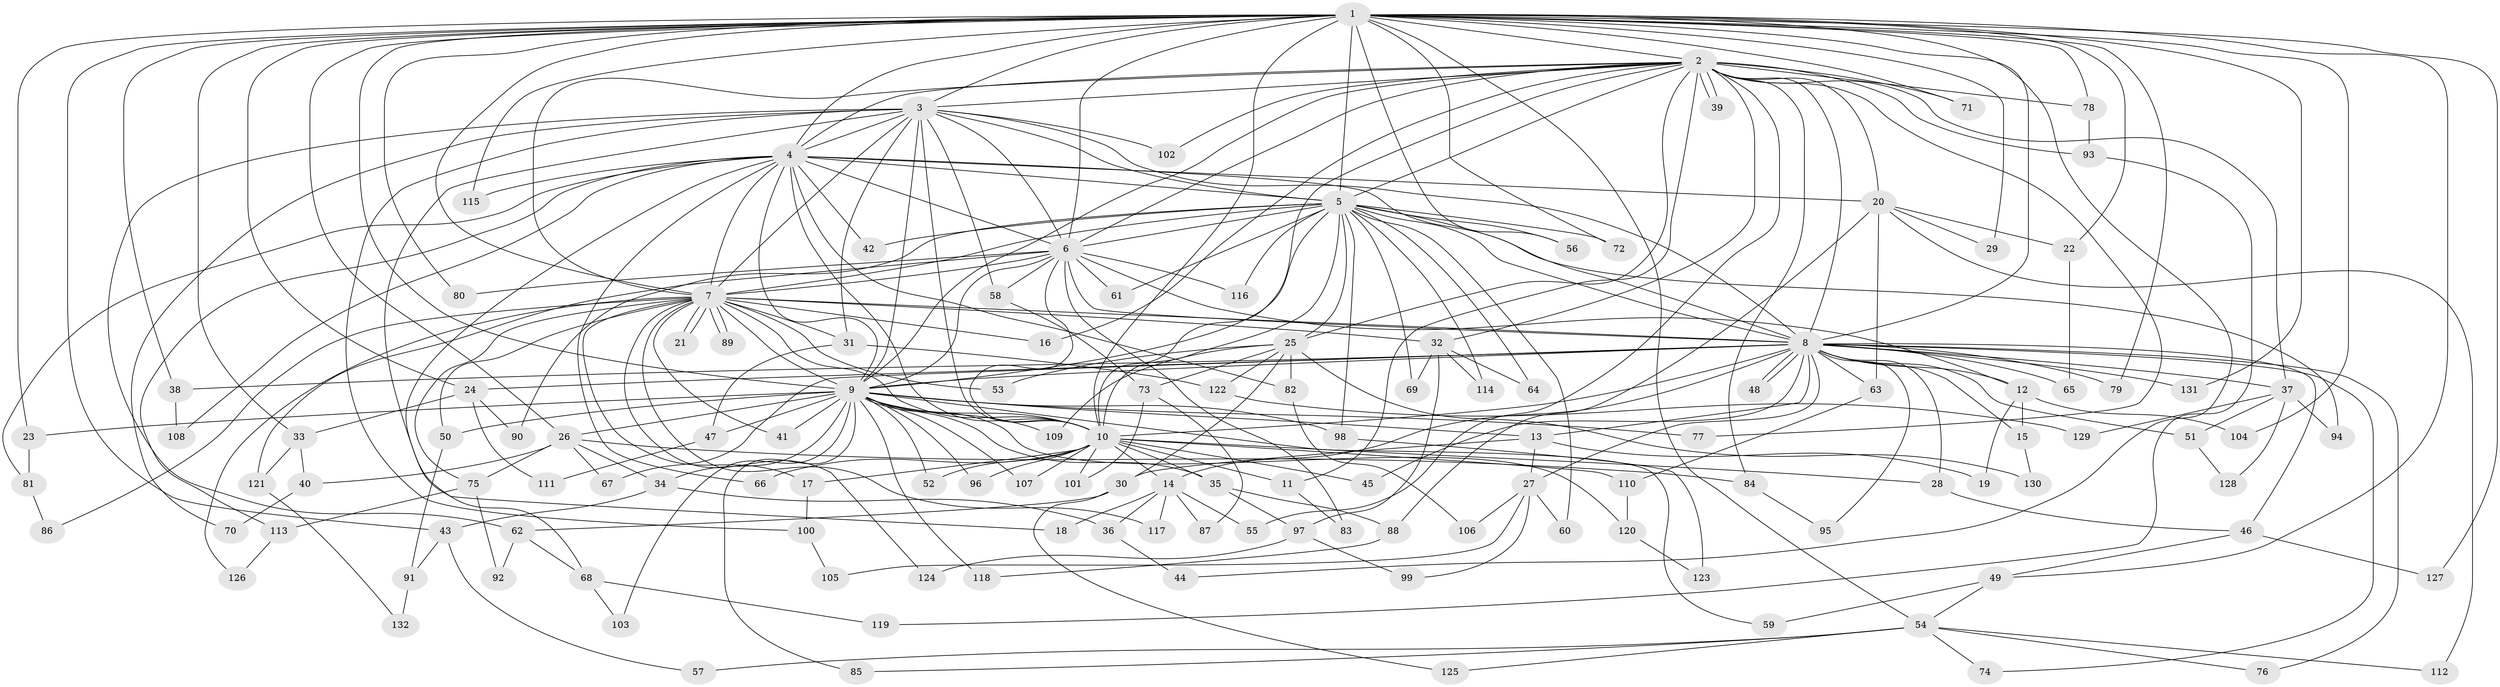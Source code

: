 // Generated by graph-tools (version 1.1) at 2025/49/03/09/25 03:49:34]
// undirected, 132 vertices, 289 edges
graph export_dot {
graph [start="1"]
  node [color=gray90,style=filled];
  1;
  2;
  3;
  4;
  5;
  6;
  7;
  8;
  9;
  10;
  11;
  12;
  13;
  14;
  15;
  16;
  17;
  18;
  19;
  20;
  21;
  22;
  23;
  24;
  25;
  26;
  27;
  28;
  29;
  30;
  31;
  32;
  33;
  34;
  35;
  36;
  37;
  38;
  39;
  40;
  41;
  42;
  43;
  44;
  45;
  46;
  47;
  48;
  49;
  50;
  51;
  52;
  53;
  54;
  55;
  56;
  57;
  58;
  59;
  60;
  61;
  62;
  63;
  64;
  65;
  66;
  67;
  68;
  69;
  70;
  71;
  72;
  73;
  74;
  75;
  76;
  77;
  78;
  79;
  80;
  81;
  82;
  83;
  84;
  85;
  86;
  87;
  88;
  89;
  90;
  91;
  92;
  93;
  94;
  95;
  96;
  97;
  98;
  99;
  100;
  101;
  102;
  103;
  104;
  105;
  106;
  107;
  108;
  109;
  110;
  111;
  112;
  113;
  114;
  115;
  116;
  117;
  118;
  119;
  120;
  121;
  122;
  123;
  124;
  125;
  126;
  127;
  128;
  129;
  130;
  131;
  132;
  1 -- 2;
  1 -- 3;
  1 -- 4;
  1 -- 5;
  1 -- 6;
  1 -- 7;
  1 -- 8;
  1 -- 9;
  1 -- 10;
  1 -- 22;
  1 -- 23;
  1 -- 24;
  1 -- 26;
  1 -- 29;
  1 -- 33;
  1 -- 38;
  1 -- 43;
  1 -- 44;
  1 -- 49;
  1 -- 54;
  1 -- 56;
  1 -- 71;
  1 -- 72;
  1 -- 78;
  1 -- 79;
  1 -- 80;
  1 -- 104;
  1 -- 115;
  1 -- 127;
  1 -- 131;
  2 -- 3;
  2 -- 4;
  2 -- 5;
  2 -- 6;
  2 -- 7;
  2 -- 8;
  2 -- 9;
  2 -- 10;
  2 -- 11;
  2 -- 16;
  2 -- 20;
  2 -- 25;
  2 -- 32;
  2 -- 37;
  2 -- 39;
  2 -- 39;
  2 -- 55;
  2 -- 71;
  2 -- 77;
  2 -- 78;
  2 -- 84;
  2 -- 93;
  2 -- 102;
  3 -- 4;
  3 -- 5;
  3 -- 6;
  3 -- 7;
  3 -- 8;
  3 -- 9;
  3 -- 10;
  3 -- 31;
  3 -- 58;
  3 -- 62;
  3 -- 68;
  3 -- 70;
  3 -- 100;
  3 -- 102;
  4 -- 5;
  4 -- 6;
  4 -- 7;
  4 -- 8;
  4 -- 9;
  4 -- 10;
  4 -- 18;
  4 -- 20;
  4 -- 42;
  4 -- 66;
  4 -- 81;
  4 -- 82;
  4 -- 108;
  4 -- 113;
  4 -- 115;
  5 -- 6;
  5 -- 7;
  5 -- 8;
  5 -- 9;
  5 -- 10;
  5 -- 25;
  5 -- 42;
  5 -- 56;
  5 -- 60;
  5 -- 61;
  5 -- 64;
  5 -- 69;
  5 -- 72;
  5 -- 90;
  5 -- 94;
  5 -- 98;
  5 -- 114;
  5 -- 116;
  6 -- 7;
  6 -- 8;
  6 -- 9;
  6 -- 10;
  6 -- 12;
  6 -- 58;
  6 -- 61;
  6 -- 80;
  6 -- 83;
  6 -- 116;
  6 -- 121;
  7 -- 8;
  7 -- 9;
  7 -- 10;
  7 -- 16;
  7 -- 17;
  7 -- 21;
  7 -- 21;
  7 -- 31;
  7 -- 32;
  7 -- 41;
  7 -- 50;
  7 -- 53;
  7 -- 75;
  7 -- 86;
  7 -- 89;
  7 -- 89;
  7 -- 117;
  7 -- 124;
  7 -- 126;
  8 -- 9;
  8 -- 10;
  8 -- 12;
  8 -- 13;
  8 -- 14;
  8 -- 15;
  8 -- 24;
  8 -- 27;
  8 -- 28;
  8 -- 37;
  8 -- 38;
  8 -- 45;
  8 -- 46;
  8 -- 48;
  8 -- 48;
  8 -- 51;
  8 -- 63;
  8 -- 65;
  8 -- 67;
  8 -- 74;
  8 -- 76;
  8 -- 79;
  8 -- 95;
  8 -- 131;
  9 -- 10;
  9 -- 13;
  9 -- 23;
  9 -- 26;
  9 -- 34;
  9 -- 35;
  9 -- 41;
  9 -- 47;
  9 -- 50;
  9 -- 52;
  9 -- 59;
  9 -- 77;
  9 -- 85;
  9 -- 96;
  9 -- 98;
  9 -- 103;
  9 -- 107;
  9 -- 109;
  9 -- 118;
  9 -- 120;
  10 -- 11;
  10 -- 14;
  10 -- 17;
  10 -- 28;
  10 -- 35;
  10 -- 45;
  10 -- 52;
  10 -- 66;
  10 -- 96;
  10 -- 101;
  10 -- 107;
  10 -- 110;
  11 -- 83;
  12 -- 15;
  12 -- 19;
  12 -- 104;
  13 -- 19;
  13 -- 27;
  13 -- 30;
  14 -- 18;
  14 -- 36;
  14 -- 55;
  14 -- 87;
  14 -- 117;
  15 -- 130;
  17 -- 100;
  20 -- 22;
  20 -- 29;
  20 -- 63;
  20 -- 88;
  20 -- 112;
  22 -- 65;
  23 -- 81;
  24 -- 33;
  24 -- 90;
  24 -- 111;
  25 -- 30;
  25 -- 53;
  25 -- 73;
  25 -- 82;
  25 -- 109;
  25 -- 122;
  25 -- 130;
  26 -- 34;
  26 -- 40;
  26 -- 67;
  26 -- 75;
  26 -- 84;
  27 -- 60;
  27 -- 99;
  27 -- 105;
  27 -- 106;
  28 -- 46;
  30 -- 62;
  30 -- 125;
  31 -- 47;
  31 -- 122;
  32 -- 64;
  32 -- 69;
  32 -- 97;
  32 -- 114;
  33 -- 40;
  33 -- 121;
  34 -- 36;
  34 -- 43;
  35 -- 88;
  35 -- 97;
  36 -- 44;
  37 -- 51;
  37 -- 94;
  37 -- 128;
  37 -- 129;
  38 -- 108;
  40 -- 70;
  43 -- 57;
  43 -- 91;
  46 -- 49;
  46 -- 127;
  47 -- 111;
  49 -- 54;
  49 -- 59;
  50 -- 91;
  51 -- 128;
  54 -- 57;
  54 -- 74;
  54 -- 76;
  54 -- 85;
  54 -- 112;
  54 -- 125;
  58 -- 73;
  62 -- 68;
  62 -- 92;
  63 -- 110;
  68 -- 103;
  68 -- 119;
  73 -- 87;
  73 -- 101;
  75 -- 92;
  75 -- 113;
  78 -- 93;
  81 -- 86;
  82 -- 106;
  84 -- 95;
  88 -- 118;
  91 -- 132;
  93 -- 119;
  97 -- 99;
  97 -- 124;
  98 -- 123;
  100 -- 105;
  110 -- 120;
  113 -- 126;
  120 -- 123;
  121 -- 132;
  122 -- 129;
}
